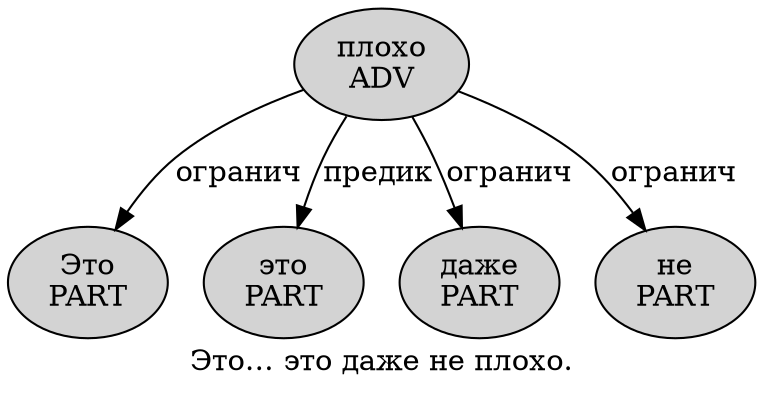 digraph SENTENCE_3714 {
	graph [label="Это… это даже не плохо."]
	node [style=filled]
		0 [label="Это
PART" color="" fillcolor=lightgray penwidth=1 shape=ellipse]
		2 [label="это
PART" color="" fillcolor=lightgray penwidth=1 shape=ellipse]
		3 [label="даже
PART" color="" fillcolor=lightgray penwidth=1 shape=ellipse]
		4 [label="не
PART" color="" fillcolor=lightgray penwidth=1 shape=ellipse]
		5 [label="плохо
ADV" color="" fillcolor=lightgray penwidth=1 shape=ellipse]
			5 -> 0 [label="огранич"]
			5 -> 2 [label="предик"]
			5 -> 3 [label="огранич"]
			5 -> 4 [label="огранич"]
}